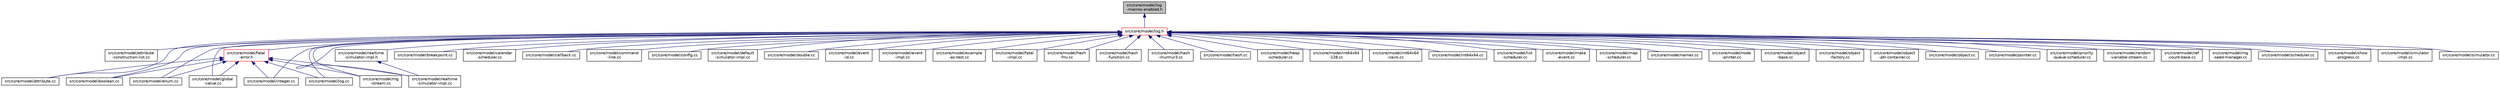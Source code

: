 digraph "src/core/model/log-macros-enabled.h"
{
 // LATEX_PDF_SIZE
  edge [fontname="Helvetica",fontsize="10",labelfontname="Helvetica",labelfontsize="10"];
  node [fontname="Helvetica",fontsize="10",shape=record];
  Node1 [label="src/core/model/log\l-macros-enabled.h",height=0.2,width=0.4,color="black", fillcolor="grey75", style="filled", fontcolor="black",tooltip="NS_LOG and related logging macro definitions."];
  Node1 -> Node2 [dir="back",color="midnightblue",fontsize="10",style="solid",fontname="Helvetica"];
  Node2 [label="src/core/model/log.h",height=0.2,width=0.4,color="red", fillcolor="white", style="filled",URL="$log_8h.html",tooltip="Debug message logging."];
  Node2 -> Node3 [dir="back",color="midnightblue",fontsize="10",style="solid",fontname="Helvetica"];
  Node3 [label="src/core/model/attribute\l-construction-list.cc",height=0.2,width=0.4,color="black", fillcolor="white", style="filled",URL="$attribute-construction-list_8cc.html",tooltip="ns3::AttributeConstructionList implementation."];
  Node2 -> Node4 [dir="back",color="midnightblue",fontsize="10",style="solid",fontname="Helvetica"];
  Node4 [label="src/core/model/attribute.cc",height=0.2,width=0.4,color="black", fillcolor="white", style="filled",URL="$attribute_8cc.html",tooltip="ns3::AttributeValue, ns3::AttributeAccessor and ns3::AttributeChecker implementations."];
  Node2 -> Node5 [dir="back",color="midnightblue",fontsize="10",style="solid",fontname="Helvetica"];
  Node5 [label="src/core/model/boolean.cc",height=0.2,width=0.4,color="black", fillcolor="white", style="filled",URL="$boolean_8cc.html",tooltip="ns3::BooleanValue attribute value implementaation."];
  Node2 -> Node6 [dir="back",color="midnightblue",fontsize="10",style="solid",fontname="Helvetica"];
  Node6 [label="src/core/model/breakpoint.cc",height=0.2,width=0.4,color="black", fillcolor="white", style="filled",URL="$breakpoint_8cc.html",tooltip="ns3::BreakpointFallback function implementation."];
  Node2 -> Node7 [dir="back",color="midnightblue",fontsize="10",style="solid",fontname="Helvetica"];
  Node7 [label="src/core/model/calendar\l-scheduler.cc",height=0.2,width=0.4,color="black", fillcolor="white", style="filled",URL="$calendar-scheduler_8cc.html",tooltip="ns3::CalendarScheduler class implementation."];
  Node2 -> Node8 [dir="back",color="midnightblue",fontsize="10",style="solid",fontname="Helvetica"];
  Node8 [label="src/core/model/callback.cc",height=0.2,width=0.4,color="black", fillcolor="white", style="filled",URL="$callback_8cc.html",tooltip="ns3::CallbackValue implementation."];
  Node2 -> Node9 [dir="back",color="midnightblue",fontsize="10",style="solid",fontname="Helvetica"];
  Node9 [label="src/core/model/command\l-line.cc",height=0.2,width=0.4,color="black", fillcolor="white", style="filled",URL="$command-line_8cc.html",tooltip="ns3::CommandLine implementation."];
  Node2 -> Node10 [dir="back",color="midnightblue",fontsize="10",style="solid",fontname="Helvetica"];
  Node10 [label="src/core/model/config.cc",height=0.2,width=0.4,color="black", fillcolor="white", style="filled",URL="$config_8cc.html",tooltip="ns3::Config implementations."];
  Node2 -> Node11 [dir="back",color="midnightblue",fontsize="10",style="solid",fontname="Helvetica"];
  Node11 [label="src/core/model/default\l-simulator-impl.cc",height=0.2,width=0.4,color="black", fillcolor="white", style="filled",URL="$default-simulator-impl_8cc.html",tooltip="ns3::DefaultSimulatorImpl implementation."];
  Node2 -> Node12 [dir="back",color="midnightblue",fontsize="10",style="solid",fontname="Helvetica"];
  Node12 [label="src/core/model/double.cc",height=0.2,width=0.4,color="black", fillcolor="white", style="filled",URL="$double_8cc.html",tooltip="ns3::DoubleValue attribute value implementation."];
  Node2 -> Node13 [dir="back",color="midnightblue",fontsize="10",style="solid",fontname="Helvetica"];
  Node13 [label="src/core/model/enum.cc",height=0.2,width=0.4,color="black", fillcolor="white", style="filled",URL="$enum_8cc.html",tooltip="ns3::EnumValue attribute value implementation."];
  Node2 -> Node14 [dir="back",color="midnightblue",fontsize="10",style="solid",fontname="Helvetica"];
  Node14 [label="src/core/model/event\l-id.cc",height=0.2,width=0.4,color="black", fillcolor="white", style="filled",URL="$event-id_8cc.html",tooltip="ns3::EventId implementation."];
  Node2 -> Node15 [dir="back",color="midnightblue",fontsize="10",style="solid",fontname="Helvetica"];
  Node15 [label="src/core/model/event\l-impl.cc",height=0.2,width=0.4,color="black", fillcolor="white", style="filled",URL="$event-impl_8cc.html",tooltip="ns3::EventImpl definitions."];
  Node2 -> Node16 [dir="back",color="midnightblue",fontsize="10",style="solid",fontname="Helvetica"];
  Node16 [label="src/core/model/example\l-as-test.cc",height=0.2,width=0.4,color="black", fillcolor="white", style="filled",URL="$example-as-test_8cc.html",tooltip="Implementation of classes ns3::ExampleAsTestSuite and ns3::ExampleTestCase."];
  Node2 -> Node17 [dir="back",color="midnightblue",fontsize="10",style="solid",fontname="Helvetica"];
  Node17 [label="src/core/model/fatal\l-error.h",height=0.2,width=0.4,color="red", fillcolor="white", style="filled",URL="$fatal-error_8h.html",tooltip="NS_FATAL_x macro definitions."];
  Node17 -> Node4 [dir="back",color="midnightblue",fontsize="10",style="solid",fontname="Helvetica"];
  Node17 -> Node5 [dir="back",color="midnightblue",fontsize="10",style="solid",fontname="Helvetica"];
  Node17 -> Node13 [dir="back",color="midnightblue",fontsize="10",style="solid",fontname="Helvetica"];
  Node17 -> Node94 [dir="back",color="midnightblue",fontsize="10",style="solid",fontname="Helvetica"];
  Node94 [label="src/core/model/global\l-value.cc",height=0.2,width=0.4,color="black", fillcolor="white", style="filled",URL="$global-value_8cc.html",tooltip="ns3::GlobalValue implementation."];
  Node17 -> Node83 [dir="back",color="midnightblue",fontsize="10",style="solid",fontname="Helvetica"];
  Node83 [label="src/core/model/integer.cc",height=0.2,width=0.4,color="black", fillcolor="white", style="filled",URL="$integer_8cc.html",tooltip="ns3::MakeIntegerChecker implementation."];
  Node17 -> Node114 [dir="back",color="midnightblue",fontsize="10",style="solid",fontname="Helvetica"];
  Node114 [label="src/core/model/log.cc",height=0.2,width=0.4,color="black", fillcolor="white", style="filled",URL="$log_8cc.html",tooltip="ns3::LogComponent and related implementations."];
  Node17 -> Node22 [dir="back",color="midnightblue",fontsize="10",style="solid",fontname="Helvetica"];
  Node22 [label="src/core/model/realtime\l-simulator-impl.cc",height=0.2,width=0.4,color="black", fillcolor="white", style="filled",URL="$realtime-simulator-impl_8cc.html",tooltip="ns3::RealTimeSimulatorImpl implementation."];
  Node17 -> Node143 [dir="back",color="midnightblue",fontsize="10",style="solid",fontname="Helvetica"];
  Node143 [label="src/core/model/rng\l-stream.cc",height=0.2,width=0.4,color="black", fillcolor="white", style="filled",URL="$rng-stream_8cc.html",tooltip="ns3::RngStream and MRG32k3a implementations."];
  Node2 -> Node144 [dir="back",color="midnightblue",fontsize="10",style="solid",fontname="Helvetica"];
  Node144 [label="src/core/model/fatal\l-impl.cc",height=0.2,width=0.4,color="black", fillcolor="white", style="filled",URL="$fatal-impl_8cc.html",tooltip="ns3::FatalImpl::RegisterStream(), ns3::FatalImpl::UnregisterStream(), and ns3::FatalImpl::FlushStream..."];
  Node2 -> Node94 [dir="back",color="midnightblue",fontsize="10",style="solid",fontname="Helvetica"];
  Node2 -> Node134 [dir="back",color="midnightblue",fontsize="10",style="solid",fontname="Helvetica"];
  Node134 [label="src/core/model/hash\l-fnv.cc",height=0.2,width=0.4,color="black", fillcolor="white", style="filled",URL="$hash-fnv_8cc.html",tooltip="ns3::Hash::Function::Fnv1a implementation."];
  Node2 -> Node135 [dir="back",color="midnightblue",fontsize="10",style="solid",fontname="Helvetica"];
  Node135 [label="src/core/model/hash\l-function.cc",height=0.2,width=0.4,color="black", fillcolor="white", style="filled",URL="$hash-function_8cc.html",tooltip="ns3::Hash::Implementation::GetHash64 default implementation."];
  Node2 -> Node137 [dir="back",color="midnightblue",fontsize="10",style="solid",fontname="Helvetica"];
  Node137 [label="src/core/model/hash\l-murmur3.cc",height=0.2,width=0.4,color="black", fillcolor="white", style="filled",URL="$hash-murmur3_8cc.html",tooltip="ns3::Hash::Function::Murmur3 implementation."];
  Node2 -> Node112 [dir="back",color="midnightblue",fontsize="10",style="solid",fontname="Helvetica"];
  Node112 [label="src/core/model/hash.cc",height=0.2,width=0.4,color="black", fillcolor="white", style="filled",URL="$hash_8cc.html",tooltip="ns3::Hasher implementation."];
  Node2 -> Node61 [dir="back",color="midnightblue",fontsize="10",style="solid",fontname="Helvetica"];
  Node61 [label="src/core/model/heap\l-scheduler.cc",height=0.2,width=0.4,color="black", fillcolor="white", style="filled",URL="$heap-scheduler_8cc.html",tooltip="Implementation of ns3::HeapScheduler class."];
  Node2 -> Node106 [dir="back",color="midnightblue",fontsize="10",style="solid",fontname="Helvetica"];
  Node106 [label="src/core/model/int64x64\l-128.cc",height=0.2,width=0.4,color="black", fillcolor="white", style="filled",URL="$int64x64-128_8cc.html",tooltip="Implementation of the ns3::int64x64_t type using a native int128_t type."];
  Node2 -> Node107 [dir="back",color="midnightblue",fontsize="10",style="solid",fontname="Helvetica"];
  Node107 [label="src/core/model/int64x64\l-cairo.cc",height=0.2,width=0.4,color="black", fillcolor="white", style="filled",URL="$int64x64-cairo_8cc.html",tooltip="Implementation of the ns3::int64x64_t type using the Cairo implementation."];
  Node2 -> Node113 [dir="back",color="midnightblue",fontsize="10",style="solid",fontname="Helvetica"];
  Node113 [label="src/core/model/int64x64.cc",height=0.2,width=0.4,color="black", fillcolor="white", style="filled",URL="$int64x64_8cc.html",tooltip="Implementation of the streaming input and output operators for the ns3::int64x64_t type."];
  Node2 -> Node83 [dir="back",color="midnightblue",fontsize="10",style="solid",fontname="Helvetica"];
  Node2 -> Node63 [dir="back",color="midnightblue",fontsize="10",style="solid",fontname="Helvetica"];
  Node63 [label="src/core/model/list\l-scheduler.cc",height=0.2,width=0.4,color="black", fillcolor="white", style="filled",URL="$list-scheduler_8cc.html",tooltip="ns3::ListScheduler implementation."];
  Node2 -> Node114 [dir="back",color="midnightblue",fontsize="10",style="solid",fontname="Helvetica"];
  Node2 -> Node129 [dir="back",color="midnightblue",fontsize="10",style="solid",fontname="Helvetica"];
  Node129 [label="src/core/model/make\l-event.cc",height=0.2,width=0.4,color="black", fillcolor="white", style="filled",URL="$make-event_8cc.html",tooltip="ns3::MakeEvent(void(*f)(void)) implementation."];
  Node2 -> Node65 [dir="back",color="midnightblue",fontsize="10",style="solid",fontname="Helvetica"];
  Node65 [label="src/core/model/map\l-scheduler.cc",height=0.2,width=0.4,color="black", fillcolor="white", style="filled",URL="$map-scheduler_8cc.html",tooltip="ns3::MapScheduler implementation."];
  Node2 -> Node29 [dir="back",color="midnightblue",fontsize="10",style="solid",fontname="Helvetica"];
  Node29 [label="src/core/model/names.cc",height=0.2,width=0.4,color="black", fillcolor="white", style="filled",URL="$names_8cc.html",tooltip="ns3::Names, ns3::NamesNode and ns3::NamePriv implementations."];
  Node2 -> Node42 [dir="back",color="midnightblue",fontsize="10",style="solid",fontname="Helvetica"];
  Node42 [label="src/core/model/node\l-printer.cc",height=0.2,width=0.4,color="black", fillcolor="white", style="filled",URL="$node-printer_8cc.html",tooltip="ns3::DefaultNodePrinter implementation."];
  Node2 -> Node27 [dir="back",color="midnightblue",fontsize="10",style="solid",fontname="Helvetica"];
  Node27 [label="src/core/model/object\l-base.cc",height=0.2,width=0.4,color="black", fillcolor="white", style="filled",URL="$object-base_8cc.html",tooltip="ns3::ObjectBase class implementation."];
  Node2 -> Node32 [dir="back",color="midnightblue",fontsize="10",style="solid",fontname="Helvetica"];
  Node32 [label="src/core/model/object\l-factory.cc",height=0.2,width=0.4,color="black", fillcolor="white", style="filled",URL="$object-factory_8cc.html",tooltip="ns3::ObjectFactory class implementation."];
  Node2 -> Node54 [dir="back",color="midnightblue",fontsize="10",style="solid",fontname="Helvetica"];
  Node54 [label="src/core/model/object\l-ptr-container.cc",height=0.2,width=0.4,color="black", fillcolor="white", style="filled",URL="$object-ptr-container_8cc.html",tooltip="ns3::ObjectPtrContainerValue attribute value implementations."];
  Node2 -> Node33 [dir="back",color="midnightblue",fontsize="10",style="solid",fontname="Helvetica"];
  Node33 [label="src/core/model/object.cc",height=0.2,width=0.4,color="black", fillcolor="white", style="filled",URL="$object_8cc.html",tooltip="ns3::Object class implementation."];
  Node2 -> Node34 [dir="back",color="midnightblue",fontsize="10",style="solid",fontname="Helvetica"];
  Node34 [label="src/core/model/pointer.cc",height=0.2,width=0.4,color="black", fillcolor="white", style="filled",URL="$pointer_8cc.html",tooltip="ns3::PointerValue attribute value implementations."];
  Node2 -> Node66 [dir="back",color="midnightblue",fontsize="10",style="solid",fontname="Helvetica"];
  Node66 [label="src/core/model/priority\l-queue-scheduler.cc",height=0.2,width=0.4,color="black", fillcolor="white", style="filled",URL="$priority-queue-scheduler_8cc.html",tooltip="Implementation of ns3::PriorityQueueScheduler class."];
  Node2 -> Node21 [dir="back",color="midnightblue",fontsize="10",style="solid",fontname="Helvetica"];
  Node21 [label="src/core/model/random\l-variable-stream.cc",height=0.2,width=0.4,color="black", fillcolor="white", style="filled",URL="$random-variable-stream_8cc.html",tooltip="ns3::RandomVariableStream and related implementations"];
  Node2 -> Node22 [dir="back",color="midnightblue",fontsize="10",style="solid",fontname="Helvetica"];
  Node2 -> Node37 [dir="back",color="midnightblue",fontsize="10",style="solid",fontname="Helvetica"];
  Node37 [label="src/core/model/realtime\l-simulator-impl.h",height=0.2,width=0.4,color="black", fillcolor="white", style="filled",URL="$realtime-simulator-impl_8h.html",tooltip="ns3::RealtimeSimulatorImpl declaration."];
  Node37 -> Node22 [dir="back",color="midnightblue",fontsize="10",style="solid",fontname="Helvetica"];
  Node2 -> Node139 [dir="back",color="midnightblue",fontsize="10",style="solid",fontname="Helvetica"];
  Node139 [label="src/core/model/ref\l-count-base.cc",height=0.2,width=0.4,color="black", fillcolor="white", style="filled",URL="$ref-count-base_8cc.html",tooltip="ns3::RefCountBase implementation."];
  Node2 -> Node91 [dir="back",color="midnightblue",fontsize="10",style="solid",fontname="Helvetica"];
  Node91 [label="src/core/model/rng\l-seed-manager.cc",height=0.2,width=0.4,color="black", fillcolor="white", style="filled",URL="$rng-seed-manager_8cc.html",tooltip="ns3::RngSeedManager implementation."];
  Node2 -> Node143 [dir="back",color="midnightblue",fontsize="10",style="solid",fontname="Helvetica"];
  Node2 -> Node68 [dir="back",color="midnightblue",fontsize="10",style="solid",fontname="Helvetica"];
  Node68 [label="src/core/model/scheduler.cc",height=0.2,width=0.4,color="black", fillcolor="white", style="filled",URL="$scheduler_8cc.html",tooltip="ns3::Scheduler implementation."];
  Node2 -> Node43 [dir="back",color="midnightblue",fontsize="10",style="solid",fontname="Helvetica"];
  Node43 [label="src/core/model/show\l-progress.cc",height=0.2,width=0.4,color="black", fillcolor="white", style="filled",URL="$show-progress_8cc.html",tooltip="ns3::ShowProgress implementation."];
  Node2 -> Node38 [dir="back",color="midnightblue",fontsize="10",style="solid",fontname="Helvetica"];
  Node38 [label="src/core/model/simulator\l-impl.cc",height=0.2,width=0.4,color="black", fillcolor="white", style="filled",URL="$simulator-impl_8cc.html",tooltip="ns3::SimulatorImpl implementation."];
  Node2 -> Node39 [dir="back",color="midnightblue",fontsize="10",style="solid",fontname="Helvetica"];
  Node39 [label="src/core/model/simulator.cc",height=0.2,width=0.4,color="black", fillcolor="white", style="filled",URL="$simulator_8cc.html",tooltip="ns3::Simulator implementation, as well as implementation pointer, global scheduler implementation."];
}
